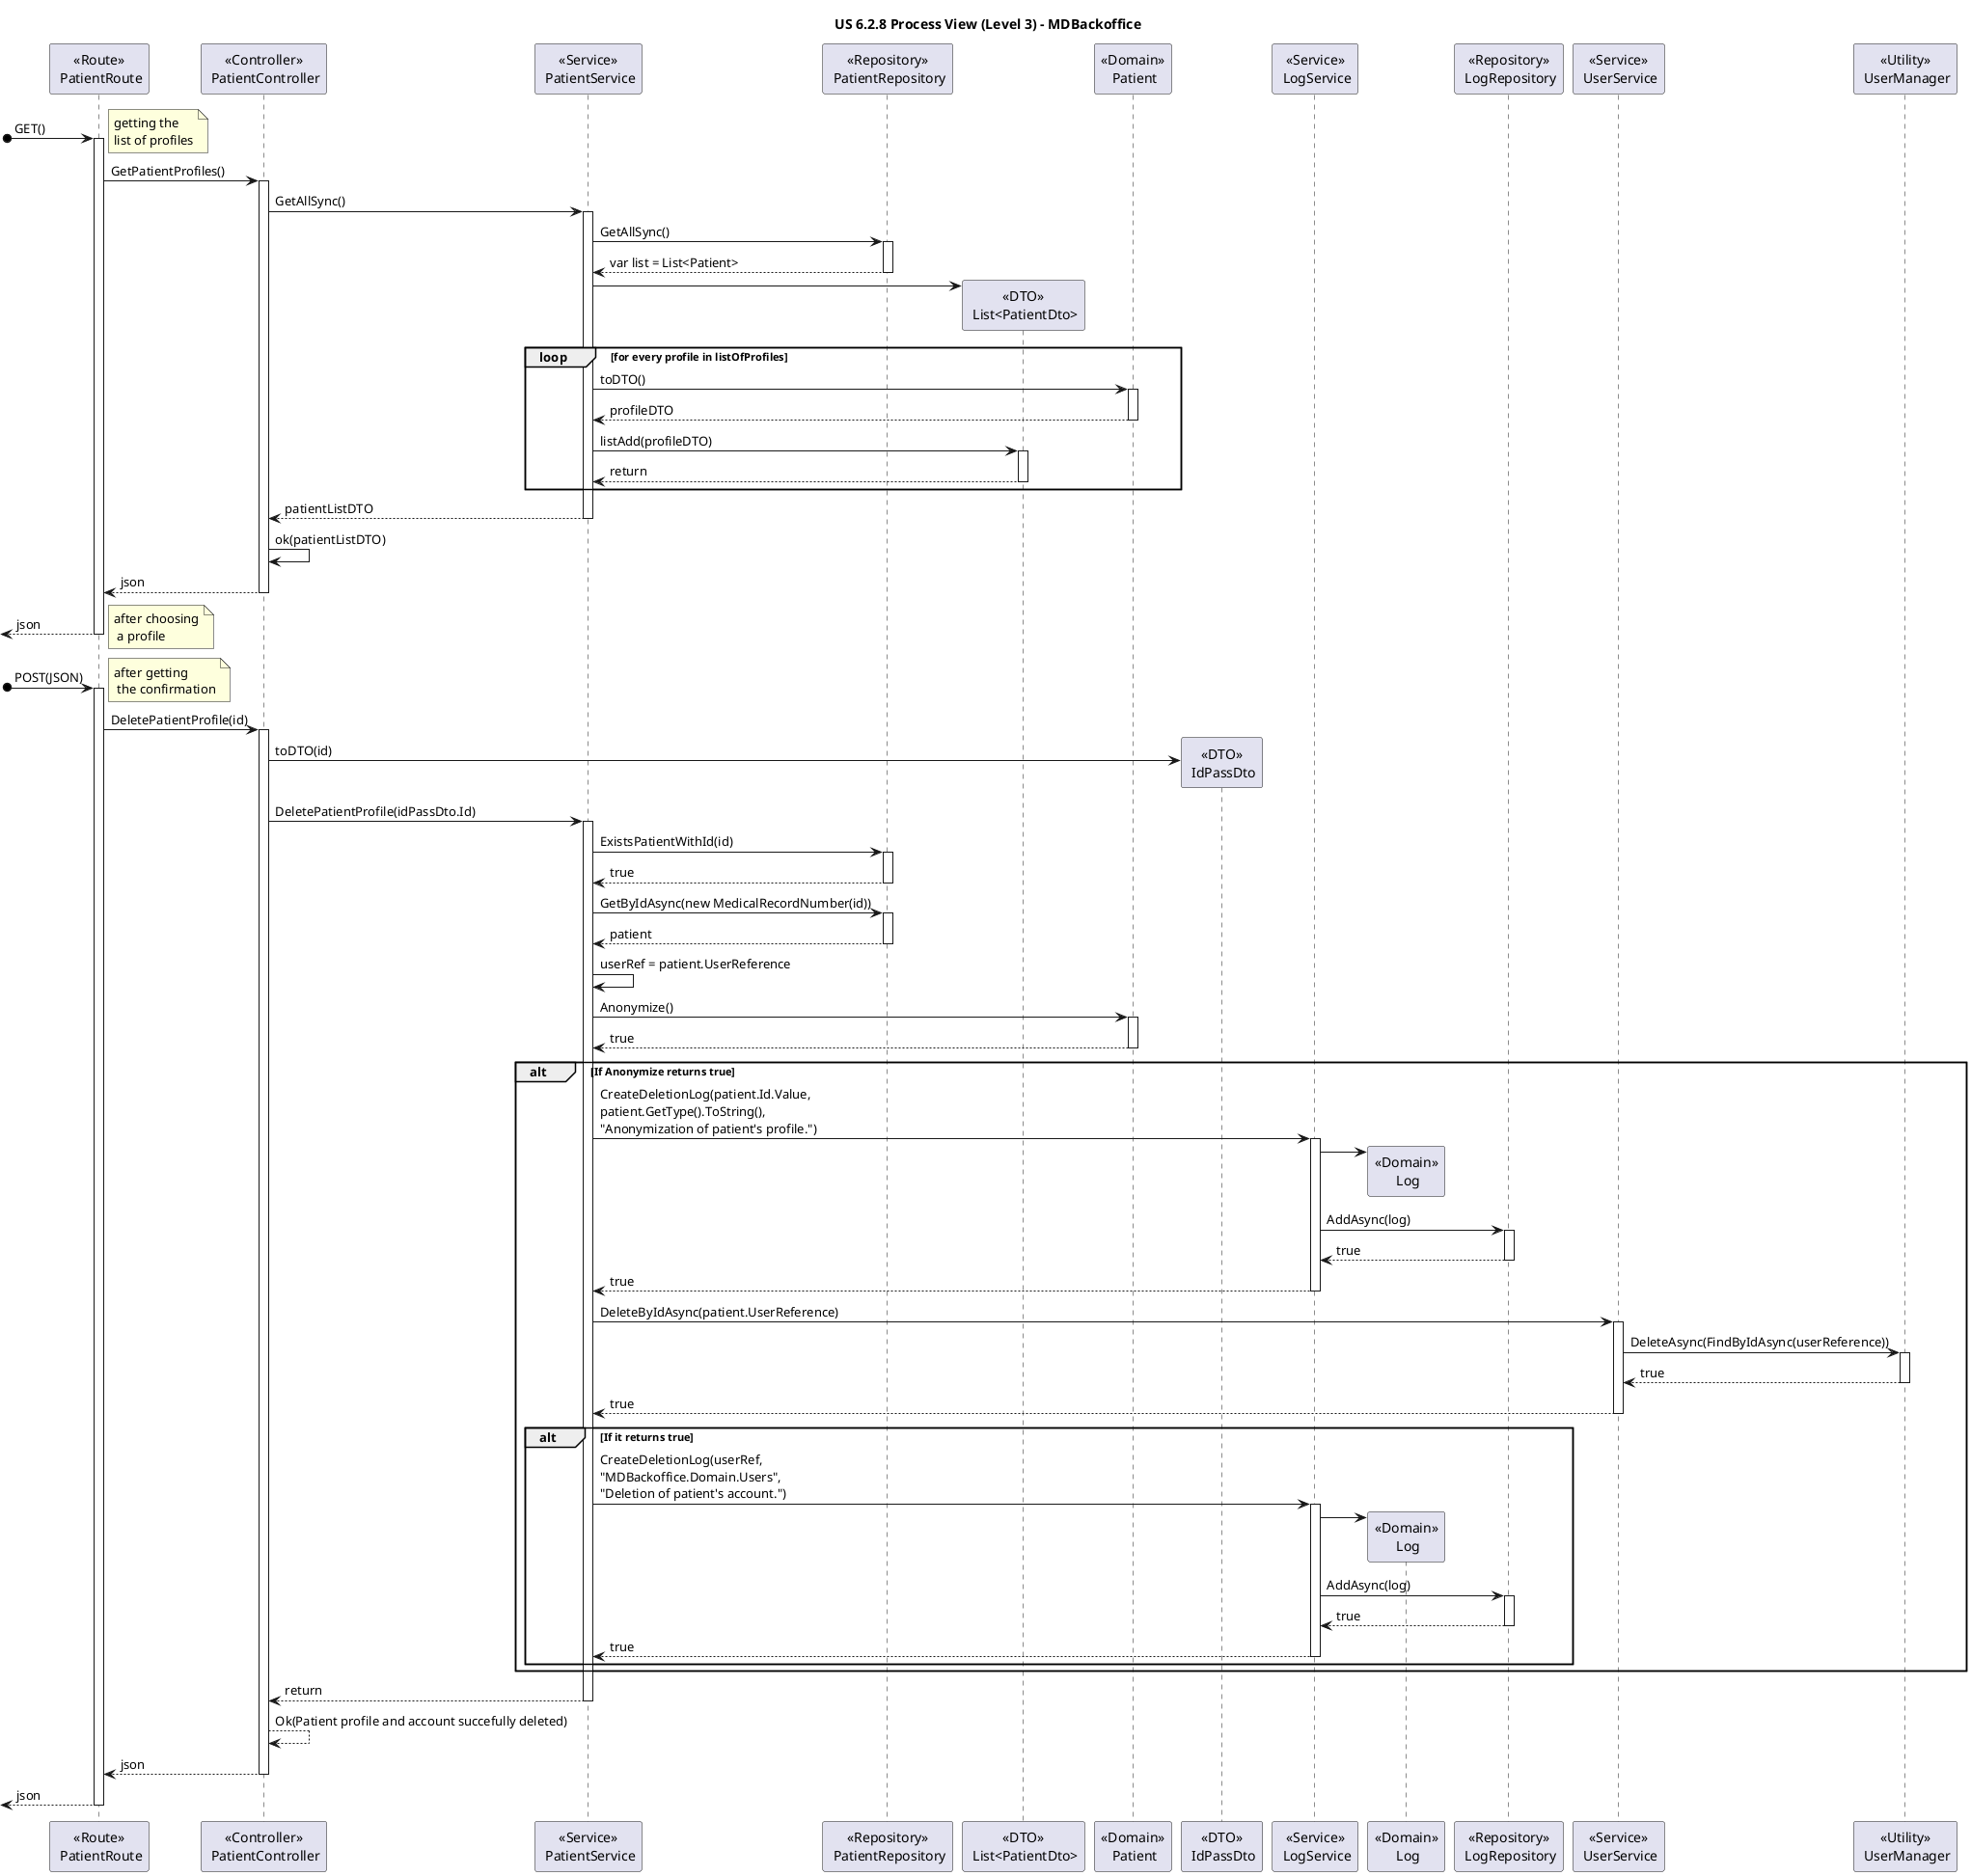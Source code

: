 @startuml
title "US 6.2.8 Process View (Level 3) - MDBackoffice"

participant "<<Route>>\n PatientRoute" as ROUTE
participant "<<Controller>>\n PatientController" as CONTROL
participant "<<Service>>\n PatientService" as AUTHServ
participant "<<Repository>>\n PatientRepository" as PATIENTRepo
participant "<<DTO>>\n List<PatientDto>" as PatientListDTO
participant "<<Domain>>\n Patient" as PATIENT
participant "<<DTO>>\n IdPassDto" as PatientDTO
participant "<<Service>>\n LogService" as LOGServ
participant "<<Domain>>\n Log" as LOG
participant "<<Repository>>\n LogRepository" as LOGRepo
participant "<<Service>>\n UserService" as USERServ
participant "<<Utility>>\n UserManager" as USERMan

[o-> ROUTE : GET()
note right : getting the \nlist of profiles

Activate ROUTE

ROUTE -> CONTROL : GetPatientProfiles()

Activate CONTROL

CONTROL -> AUTHServ : GetAllSync()
Activate AUTHServ

AUTHServ -> PATIENTRepo : GetAllSync() 
Activate PATIENTRepo

PATIENTRepo --> AUTHServ : var list = List<Patient>
Deactivate PATIENTRepo

AUTHServ -> PatientListDTO**

loop for every profile in listOfProfiles
AUTHServ -> PATIENT : toDTO()
activate PATIENT
PATIENT --> AUTHServ : profileDTO
deactivate PATIENT
AUTHServ -> PatientListDTO : listAdd(profileDTO)
activate PatientListDTO
PatientListDTO --> AUTHServ : return
deactivate PatientListDTO
end

AUTHServ --> CONTROL : patientListDTO
Deactivate AUTHServ

CONTROL -> CONTROL : ok(patientListDTO)

CONTROL --> ROUTE : json
Deactivate CONTROL
<-- ROUTE : json

Deactivate ROUTE

note right : after choosing\n a profile

[o-> ROUTE : POST(JSON)
note right : after getting\n the confirmation

Activate ROUTE

ROUTE -> CONTROL : DeletePatientProfile(id)

Activate CONTROL

CONTROL -> PatientDTO** : toDTO(id)

CONTROL -> AUTHServ : DeletePatientProfile(idPassDto.Id)
Activate AUTHServ

AUTHServ -> PATIENTRepo : ExistsPatientWithId(id)
activate PATIENTRepo
PATIENTRepo --> AUTHServ : true
deactivate PATIENTRepo

AUTHServ -> PATIENTRepo : GetByIdAsync(new MedicalRecordNumber(id))
activate PATIENTRepo
PATIENTRepo --> AUTHServ : patient
deactivate PATIENTRepo

AUTHServ -> AUTHServ : userRef = patient.UserReference

AUTHServ -> PATIENT : Anonymize()
activate PATIENT
PATIENT --> AUTHServ : true
deactivate PATIENT

alt If Anonymize returns true

AUTHServ -> LOGServ : CreateDeletionLog(patient.Id.Value,\npatient.GetType().ToString(),\n"Anonymization of patient's profile.")
activate LOGServ 
LOGServ -> LOG**
LOGServ -> LOGRepo : AddAsync(log)
activate LOGRepo
LOGRepo --> LOGServ : true
deactivate LOGRepo
LOGServ --> AUTHServ : true
deactivate LOGServ

AUTHServ -> USERServ : DeleteByIdAsync(patient.UserReference)
activate USERServ
USERServ -> USERMan : DeleteAsync(FindByIdAsync(userReference))
activate USERMan
USERMan --> USERServ : true 
deactivate USERMan
USERServ --> AUTHServ : true
deactivate USERServ

alt If it returns true

AUTHServ -> LOGServ : CreateDeletionLog(userRef,\n"MDBackoffice.Domain.Users",\n"Deletion of patient's account.")
activate LOGServ 
LOGServ -> LOG**
LOGServ -> LOGRepo : AddAsync(log)
activate LOGRepo
LOGRepo --> LOGServ : true
deactivate LOGRepo
LOGServ --> AUTHServ : true
deactivate LOGServ

end
end

AUTHServ --> CONTROL : return
deactivate AUTHServ

CONTROL --> CONTROL : Ok(Patient profile and account succefully deleted)
CONTROL --> ROUTE : json
deactivate CONTROL

<-- ROUTE : json
deactivate ROUTE

@enduml